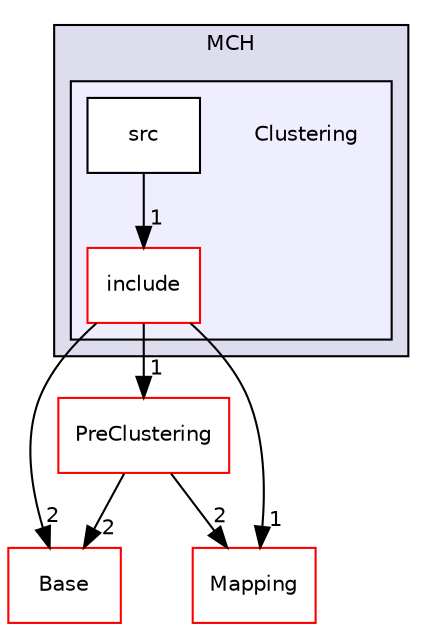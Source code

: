 digraph "/home/travis/build/AliceO2Group/AliceO2/Detectors/MUON/MCH/Clustering" {
  bgcolor=transparent;
  compound=true
  node [ fontsize="10", fontname="Helvetica"];
  edge [ labelfontsize="10", labelfontname="Helvetica"];
  subgraph clusterdir_061f7088060f41729027f6c2fce0273e {
    graph [ bgcolor="#ddddee", pencolor="black", label="MCH" fontname="Helvetica", fontsize="10", URL="dir_061f7088060f41729027f6c2fce0273e.html"]
  subgraph clusterdir_888858b226b7bc70f7e8b18d57d75108 {
    graph [ bgcolor="#eeeeff", pencolor="black", label="" URL="dir_888858b226b7bc70f7e8b18d57d75108.html"];
    dir_888858b226b7bc70f7e8b18d57d75108 [shape=plaintext label="Clustering"];
    dir_484f77b1fbf41c1c23153e848cd358eb [shape=box label="include" color="red" fillcolor="white" style="filled" URL="dir_484f77b1fbf41c1c23153e848cd358eb.html"];
    dir_23922bf0390bd85ad0d381b0a74e736c [shape=box label="src" color="black" fillcolor="white" style="filled" URL="dir_23922bf0390bd85ad0d381b0a74e736c.html"];
  }
  }
  dir_6229e1f1a243f5ed3f0013dfa4f13deb [shape=box label="PreClustering" color="red" URL="dir_6229e1f1a243f5ed3f0013dfa4f13deb.html"];
  dir_1155c84989a046e7de4bf0156dc4b34c [shape=box label="Base" color="red" URL="dir_1155c84989a046e7de4bf0156dc4b34c.html"];
  dir_b098e3604916eca5f90f2bb1c75b7880 [shape=box label="Mapping" color="red" URL="dir_b098e3604916eca5f90f2bb1c75b7880.html"];
  dir_23922bf0390bd85ad0d381b0a74e736c->dir_484f77b1fbf41c1c23153e848cd358eb [headlabel="1", labeldistance=1.5 headhref="dir_000574_000572.html"];
  dir_6229e1f1a243f5ed3f0013dfa4f13deb->dir_1155c84989a046e7de4bf0156dc4b34c [headlabel="2", labeldistance=1.5 headhref="dir_000584_000147.html"];
  dir_6229e1f1a243f5ed3f0013dfa4f13deb->dir_b098e3604916eca5f90f2bb1c75b7880 [headlabel="2", labeldistance=1.5 headhref="dir_000584_000560.html"];
  dir_484f77b1fbf41c1c23153e848cd358eb->dir_6229e1f1a243f5ed3f0013dfa4f13deb [headlabel="1", labeldistance=1.5 headhref="dir_000572_000584.html"];
  dir_484f77b1fbf41c1c23153e848cd358eb->dir_1155c84989a046e7de4bf0156dc4b34c [headlabel="2", labeldistance=1.5 headhref="dir_000572_000147.html"];
  dir_484f77b1fbf41c1c23153e848cd358eb->dir_b098e3604916eca5f90f2bb1c75b7880 [headlabel="1", labeldistance=1.5 headhref="dir_000572_000560.html"];
}
